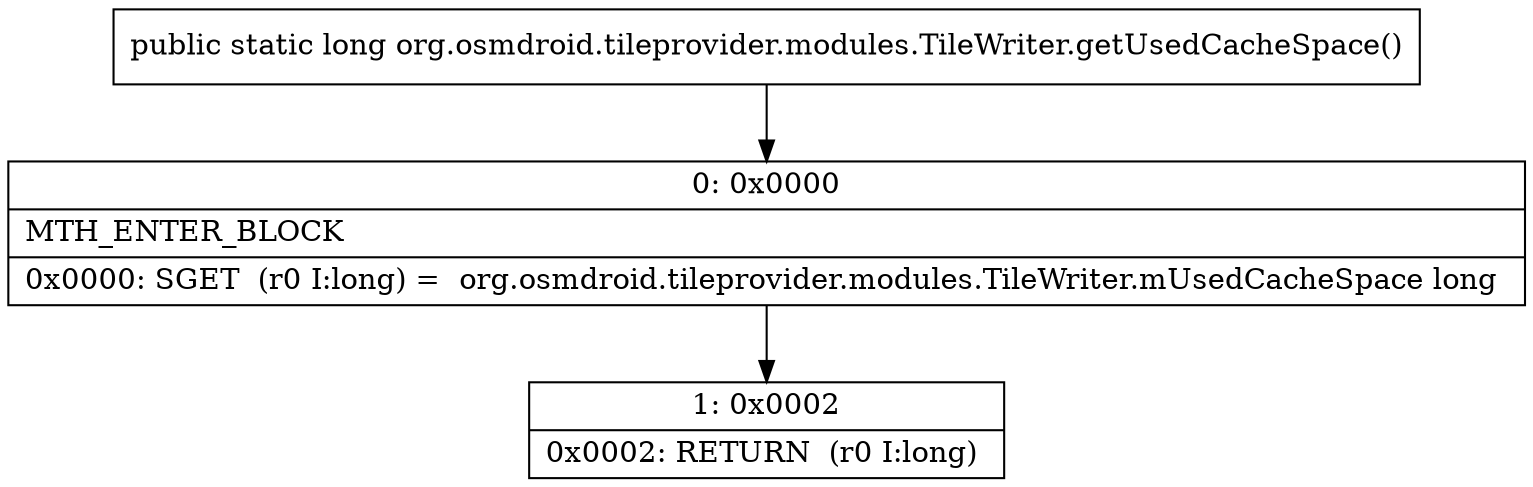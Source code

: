 digraph "CFG fororg.osmdroid.tileprovider.modules.TileWriter.getUsedCacheSpace()J" {
Node_0 [shape=record,label="{0\:\ 0x0000|MTH_ENTER_BLOCK\l|0x0000: SGET  (r0 I:long) =  org.osmdroid.tileprovider.modules.TileWriter.mUsedCacheSpace long \l}"];
Node_1 [shape=record,label="{1\:\ 0x0002|0x0002: RETURN  (r0 I:long) \l}"];
MethodNode[shape=record,label="{public static long org.osmdroid.tileprovider.modules.TileWriter.getUsedCacheSpace() }"];
MethodNode -> Node_0;
Node_0 -> Node_1;
}

